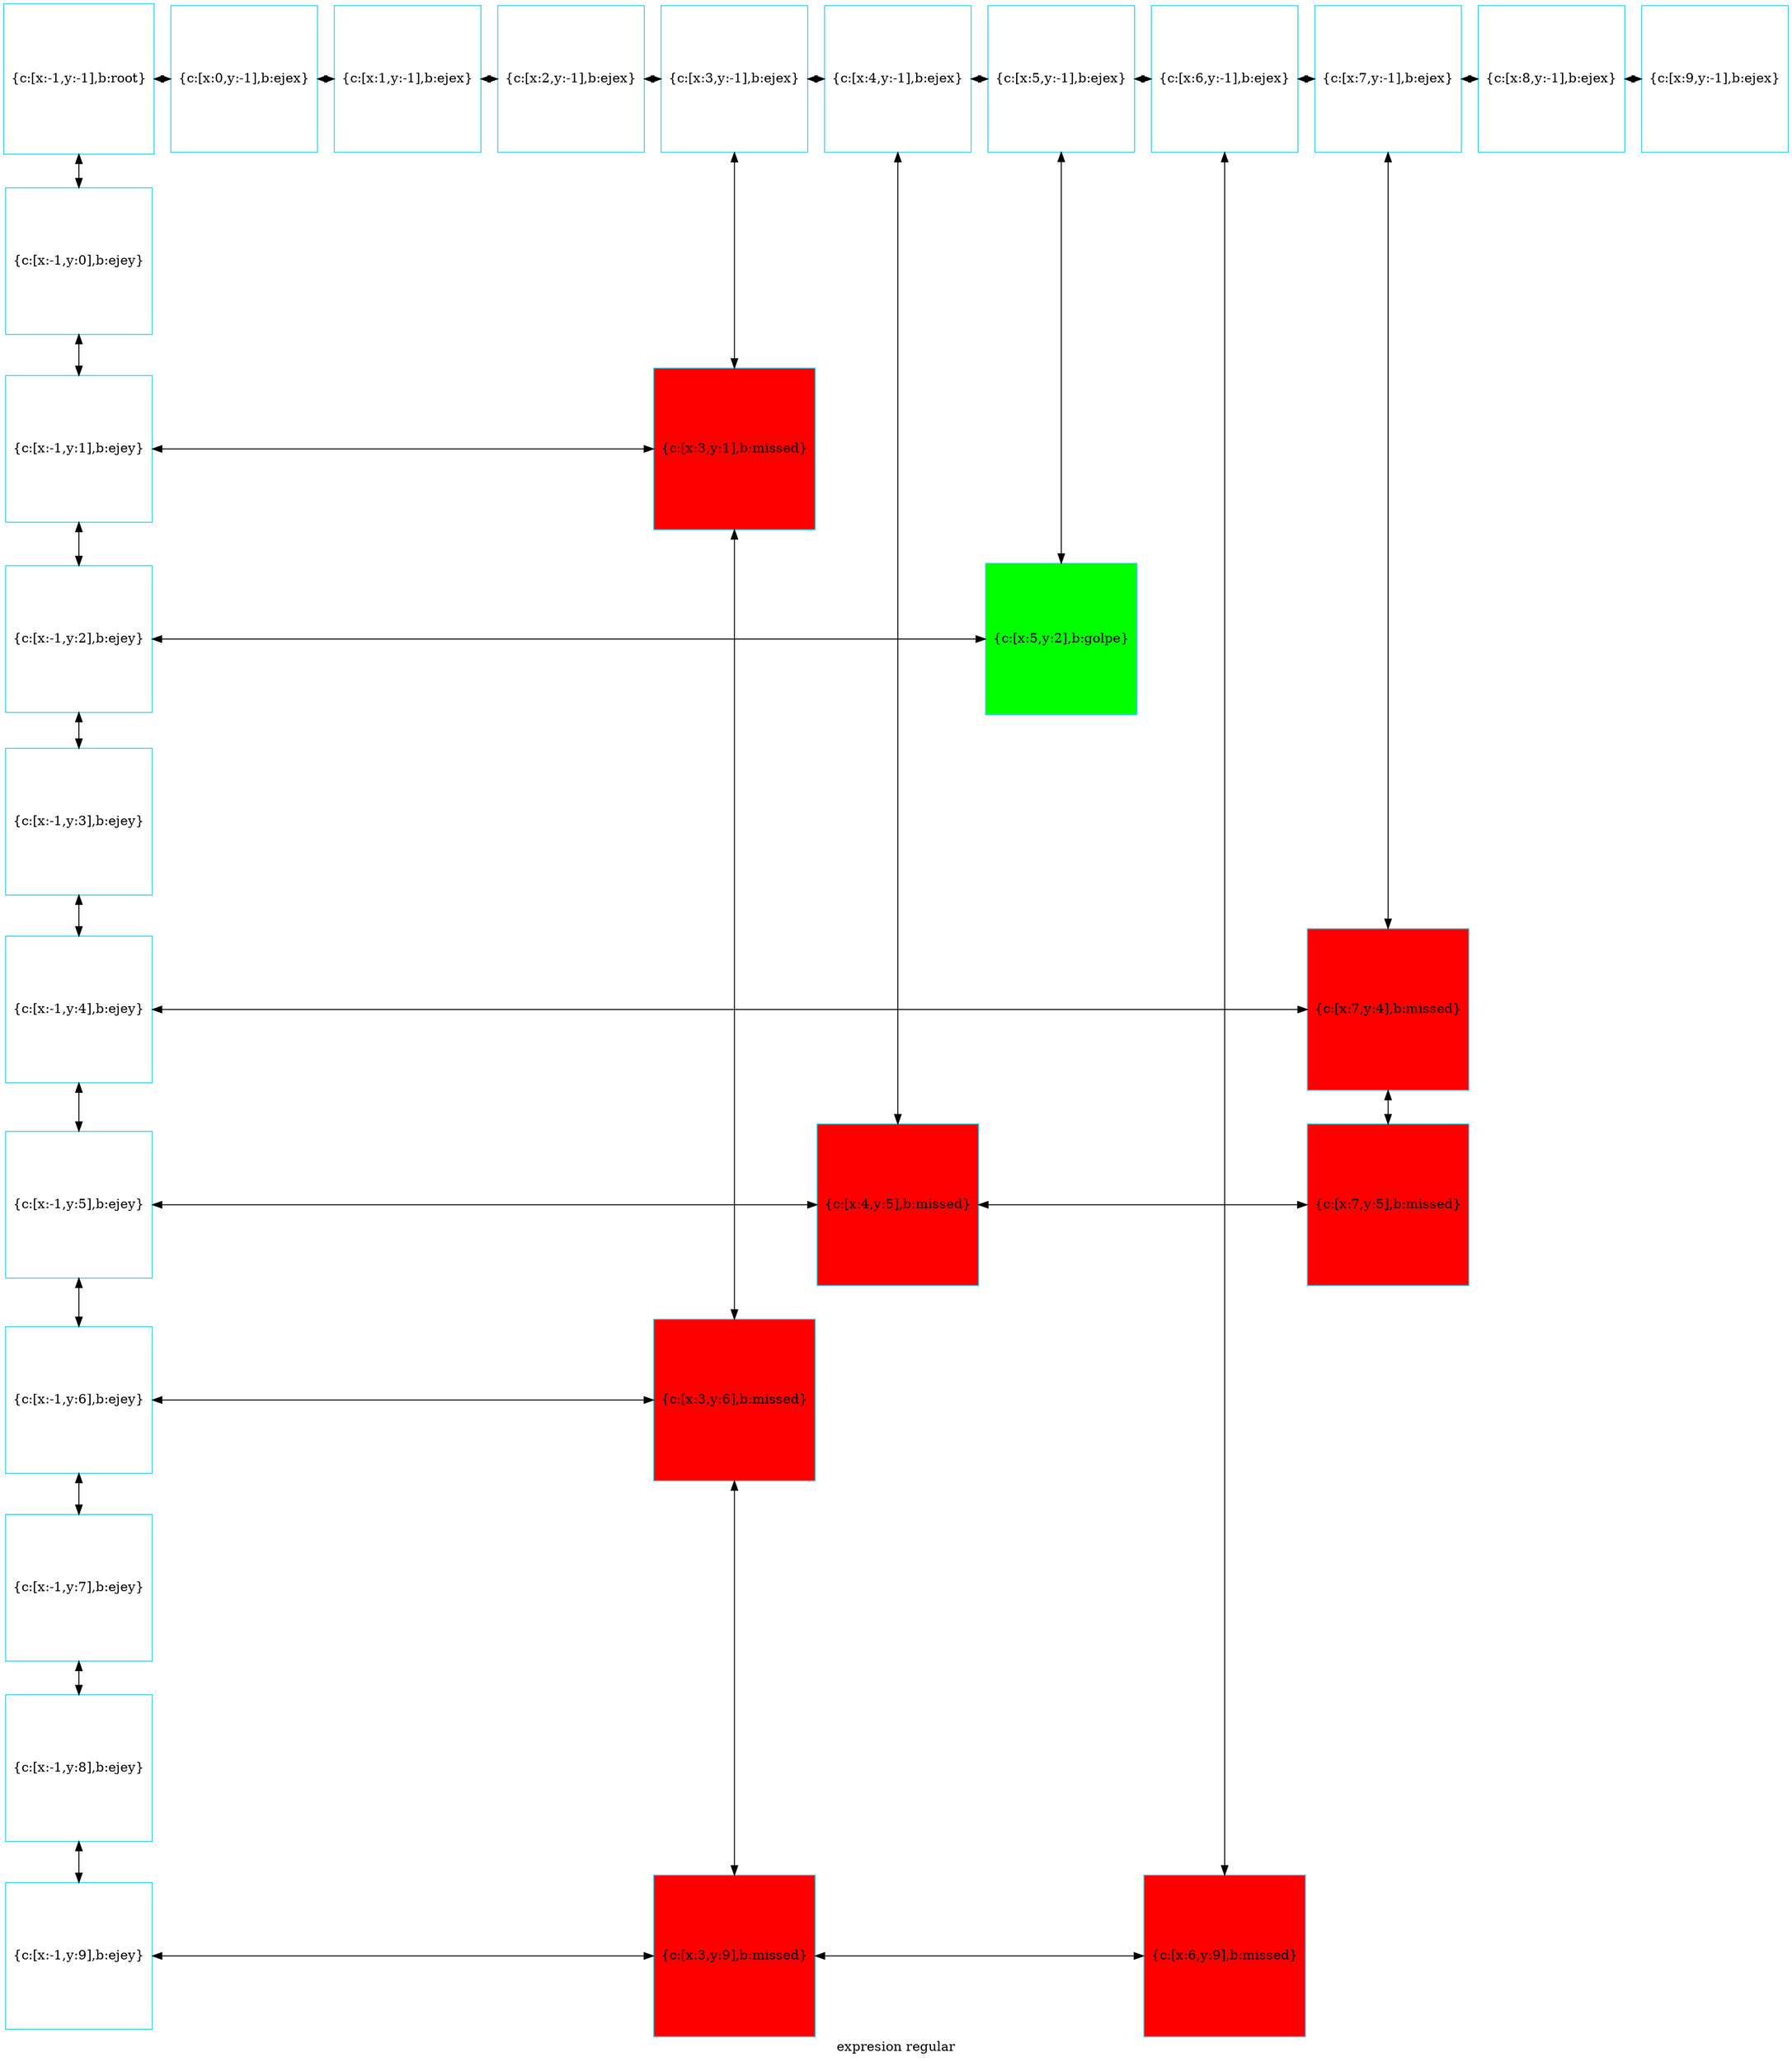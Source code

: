 digraph G
{label="expresion regular"
        node[shape = square]
        node[style = filled]
        node[fillcolor = "#EEEEE"]
        node[color = "#EEEEE"]
        node[color = "#31CEF0"]

500380253296[label="{c:[x:-1,y:-1],b:root}",fillcolor = "white"]
500380253440[label="{c:[x:0,y:-1],b:ejex}",fillcolor = "white"]
500380253584[label="{c:[x:1,y:-1],b:ejex}",fillcolor = "white"]
500380253728[label="{c:[x:2,y:-1],b:ejex}",fillcolor = "white"]
500380253872[label="{c:[x:3,y:-1],b:ejex}",fillcolor = "white"]
500380254016[label="{c:[x:4,y:-1],b:ejex}",fillcolor = "white"]
500380254160[label="{c:[x:5,y:-1],b:ejex}",fillcolor = "white"]
500380258464[label="{c:[x:6,y:-1],b:ejex}",fillcolor = "white"]
500380258608[label="{c:[x:7,y:-1],b:ejex}",fillcolor = "white"]
500380258752[label="{c:[x:8,y:-1],b:ejex}",fillcolor = "white"]
500380258896[label="{c:[x:9,y:-1],b:ejex}",fillcolor = "white"]
500380259040[label="{c:[x:-1,y:0],b:ejey}",fillcolor = "white"]
500380259184[label="{c:[x:-1,y:1],b:ejey}",fillcolor = "white"]
500380393776[label="{c:[x:3,y:1],b:missed}",fillcolor = "red"]
500380259328[label="{c:[x:-1,y:2],b:ejey}",fillcolor = "white"]
500380272576[label="{c:[x:5,y:2],b:golpe}",fillcolor = "green"]
500380259472[label="{c:[x:-1,y:3],b:ejey}",fillcolor = "white"]
500380259616[label="{c:[x:-1,y:4],b:ejey}",fillcolor = "white"]
500380376656[label="{c:[x:7,y:4],b:missed}",fillcolor = "red"]
500380259760[label="{c:[x:-1,y:5],b:ejey}",fillcolor = "white"]
500380394208[label="{c:[x:4,y:5],b:missed}",fillcolor = "red"]
500380394064[label="{c:[x:7,y:5],b:missed}",fillcolor = "red"]
500380259904[label="{c:[x:-1,y:6],b:ejey}",fillcolor = "white"]
500380376896[label="{c:[x:3,y:6],b:missed}",fillcolor = "red"]
500380260048[label="{c:[x:-1,y:7],b:ejey}",fillcolor = "white"]
500380260192[label="{c:[x:-1,y:8],b:ejey}",fillcolor = "white"]
500380260336[label="{c:[x:-1,y:9],b:ejey}",fillcolor = "white"]
500380377040[label="{c:[x:3,y:9],b:missed}",fillcolor = "red"]
500380376416[label="{c:[x:6,y:9],b:missed}",fillcolor = "red"]
500380253296->500380259040[dir = both];
500380259040->500380259184[dir = both];
500380259184->500380259328[dir = both];
500380259328->500380259472[dir = both];
500380259472->500380259616[dir = both];
500380259616->500380259760[dir = both];
500380259760->500380259904[dir = both];
500380259904->500380260048[dir = both];
500380260048->500380260192[dir = both];
500380260192->500380260336[dir = both];
500380253872->500380393776[dir = both];
500380393776->500380376896[dir = both];
500380376896->500380377040[dir = both];
500380254016->500380394208[dir = both];
500380254160->500380272576[dir = both];
500380258464->500380376416[dir = both];
500380258608->500380376656[dir = both];
500380376656->500380394064[dir = both];
500380253296->500380253440[dir = both];
500380253440->500380253584[dir = both];
500380253584->500380253728[dir = both];
500380253728->500380253872[dir = both];
500380253872->500380254016[dir = both];
500380254016->500380254160[dir = both];
500380254160->500380258464[dir = both];
500380258464->500380258608[dir = both];
500380258608->500380258752[dir = both];
500380258752->500380258896[dir = both];
500380259184->500380393776[constraint=false,dir = both];
500380259328->500380272576[constraint=false,dir = both];
500380259616->500380376656[constraint=false,dir = both];
500380259760->500380394208[constraint=false,dir = both];
500380394208->500380394064[constraint=false,dir = both];
500380259904->500380376896[constraint=false,dir = both];
500380260336->500380377040[constraint=false,dir = both];
500380377040->500380376416[constraint=false,dir = both];
 {rank=same; 500380253296;500380253440;500380253584;500380253728;500380253872;500380254016;500380254160;500380258464;500380258608;500380258752;500380258896;}
 {rank=same; 500380259040;}
 {rank=same; 500380259184;500380393776;}
 {rank=same; 500380259328;500380272576;}
 {rank=same; 500380259472;}
 {rank=same; 500380259616;500380376656;}
 {rank=same; 500380259760;500380394208;500380394064;}
 {rank=same; 500380259904;500380376896;}
 {rank=same; 500380260048;}
 {rank=same; 500380260192;}
 {rank=same; 500380260336;500380377040;500380376416;}
}